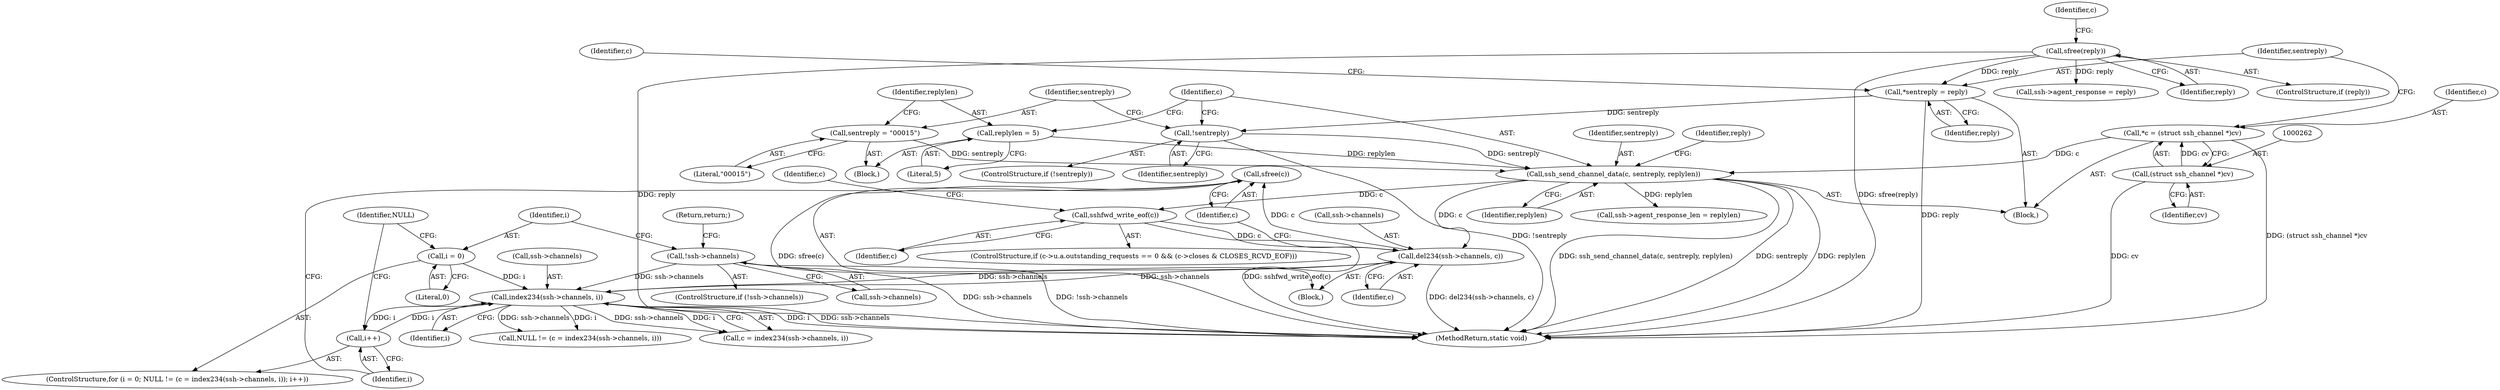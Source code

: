 digraph "1_tartarus_4ff22863d895cb7ebfced4cf923a012a614adaa8@API" {
"1000374" [label="(Call,sfree(c))"];
"1000369" [label="(Call,del234(ssh->channels, c))"];
"1000144" [label="(Call,index234(ssh->channels, i))"];
"1000131" [label="(Call,!ssh->channels)"];
"1000149" [label="(Call,i++)"];
"1000137" [label="(Call,i = 0)"];
"1000295" [label="(Call,ssh_send_channel_data(c, sentreply, replylen))"];
"1000259" [label="(Call,*c = (struct ssh_channel *)cv)"];
"1000261" [label="(Call,(struct ssh_channel *)cv)"];
"1000289" [label="(Call,sentreply = \"\0\0\0\1\5\")"];
"1000286" [label="(Call,!sentreply)"];
"1000265" [label="(Call,*sentreply = reply)"];
"1000301" [label="(Call,sfree(reply))"];
"1000292" [label="(Call,replylen = 5)"];
"1000319" [label="(Call,sshfwd_write_eof(c))"];
"1000294" [label="(Literal,5)"];
"1000288" [label="(Block,)"];
"1000299" [label="(ControlStructure,if (reply))"];
"1000267" [label="(Identifier,reply)"];
"1000289" [label="(Call,sentreply = \"\0\0\0\1\5\")"];
"1000137" [label="(Call,i = 0)"];
"1000265" [label="(Call,*sentreply = reply)"];
"1000285" [label="(ControlStructure,if (!sentreply))"];
"1000291" [label="(Literal,\"\0\0\0\1\5\")"];
"1000150" [label="(Identifier,i)"];
"1000141" [label="(Identifier,NULL)"];
"1000309" [label="(Identifier,c)"];
"1000295" [label="(Call,ssh_send_channel_data(c, sentreply, replylen))"];
"1000320" [label="(Identifier,c)"];
"1000296" [label="(Identifier,c)"];
"1000286" [label="(Call,!sentreply)"];
"1000257" [label="(Block,)"];
"1000198" [label="(Call,ssh->agent_response_len = replylen)"];
"1000142" [label="(Call,c = index234(ssh->channels, i))"];
"1000140" [label="(Call,NULL != (c = index234(ssh->channels, i)))"];
"1000292" [label="(Call,replylen = 5)"];
"1000261" [label="(Call,(struct ssh_channel *)cv)"];
"1000266" [label="(Identifier,sentreply)"];
"1000145" [label="(Call,ssh->channels)"];
"1000369" [label="(Call,del234(ssh->channels, c))"];
"1000272" [label="(Identifier,c)"];
"1000138" [label="(Identifier,i)"];
"1000144" [label="(Call,index234(ssh->channels, i))"];
"1000130" [label="(ControlStructure,if (!ssh->channels))"];
"1000259" [label="(Call,*c = (struct ssh_channel *)cv)"];
"1000374" [label="(Call,sfree(c))"];
"1000302" [label="(Identifier,reply)"];
"1000376" [label="(MethodReturn,static void)"];
"1000375" [label="(Identifier,c)"];
"1000370" [label="(Call,ssh->channels)"];
"1000301" [label="(Call,sfree(reply))"];
"1000135" [label="(Return,return;)"];
"1000290" [label="(Identifier,sentreply)"];
"1000139" [label="(Literal,0)"];
"1000260" [label="(Identifier,c)"];
"1000373" [label="(Identifier,c)"];
"1000319" [label="(Call,sshfwd_write_eof(c))"];
"1000298" [label="(Identifier,replylen)"];
"1000148" [label="(Identifier,i)"];
"1000149" [label="(Call,i++)"];
"1000297" [label="(Identifier,sentreply)"];
"1000300" [label="(Identifier,reply)"];
"1000293" [label="(Identifier,replylen)"];
"1000132" [label="(Call,ssh->channels)"];
"1000287" [label="(Identifier,sentreply)"];
"1000303" [label="(ControlStructure,if (c->u.a.outstanding_requests == 0 && (c->closes & CLOSES_RCVD_EOF)))"];
"1000325" [label="(Identifier,c)"];
"1000193" [label="(Call,ssh->agent_response = reply)"];
"1000131" [label="(Call,!ssh->channels)"];
"1000151" [label="(Block,)"];
"1000263" [label="(Identifier,cv)"];
"1000136" [label="(ControlStructure,for (i = 0; NULL != (c = index234(ssh->channels, i)); i++))"];
"1000374" -> "1000151"  [label="AST: "];
"1000374" -> "1000375"  [label="CFG: "];
"1000375" -> "1000374"  [label="AST: "];
"1000150" -> "1000374"  [label="CFG: "];
"1000374" -> "1000376"  [label="DDG: sfree(c)"];
"1000369" -> "1000374"  [label="DDG: c"];
"1000369" -> "1000151"  [label="AST: "];
"1000369" -> "1000373"  [label="CFG: "];
"1000370" -> "1000369"  [label="AST: "];
"1000373" -> "1000369"  [label="AST: "];
"1000375" -> "1000369"  [label="CFG: "];
"1000369" -> "1000376"  [label="DDG: del234(ssh->channels, c)"];
"1000369" -> "1000144"  [label="DDG: ssh->channels"];
"1000144" -> "1000369"  [label="DDG: ssh->channels"];
"1000295" -> "1000369"  [label="DDG: c"];
"1000319" -> "1000369"  [label="DDG: c"];
"1000144" -> "1000142"  [label="AST: "];
"1000144" -> "1000148"  [label="CFG: "];
"1000145" -> "1000144"  [label="AST: "];
"1000148" -> "1000144"  [label="AST: "];
"1000142" -> "1000144"  [label="CFG: "];
"1000144" -> "1000376"  [label="DDG: i"];
"1000144" -> "1000376"  [label="DDG: ssh->channels"];
"1000144" -> "1000140"  [label="DDG: ssh->channels"];
"1000144" -> "1000140"  [label="DDG: i"];
"1000144" -> "1000142"  [label="DDG: ssh->channels"];
"1000144" -> "1000142"  [label="DDG: i"];
"1000131" -> "1000144"  [label="DDG: ssh->channels"];
"1000149" -> "1000144"  [label="DDG: i"];
"1000137" -> "1000144"  [label="DDG: i"];
"1000144" -> "1000149"  [label="DDG: i"];
"1000131" -> "1000130"  [label="AST: "];
"1000131" -> "1000132"  [label="CFG: "];
"1000132" -> "1000131"  [label="AST: "];
"1000135" -> "1000131"  [label="CFG: "];
"1000138" -> "1000131"  [label="CFG: "];
"1000131" -> "1000376"  [label="DDG: ssh->channels"];
"1000131" -> "1000376"  [label="DDG: !ssh->channels"];
"1000149" -> "1000136"  [label="AST: "];
"1000149" -> "1000150"  [label="CFG: "];
"1000150" -> "1000149"  [label="AST: "];
"1000141" -> "1000149"  [label="CFG: "];
"1000137" -> "1000136"  [label="AST: "];
"1000137" -> "1000139"  [label="CFG: "];
"1000138" -> "1000137"  [label="AST: "];
"1000139" -> "1000137"  [label="AST: "];
"1000141" -> "1000137"  [label="CFG: "];
"1000295" -> "1000257"  [label="AST: "];
"1000295" -> "1000298"  [label="CFG: "];
"1000296" -> "1000295"  [label="AST: "];
"1000297" -> "1000295"  [label="AST: "];
"1000298" -> "1000295"  [label="AST: "];
"1000300" -> "1000295"  [label="CFG: "];
"1000295" -> "1000376"  [label="DDG: sentreply"];
"1000295" -> "1000376"  [label="DDG: replylen"];
"1000295" -> "1000376"  [label="DDG: ssh_send_channel_data(c, sentreply, replylen)"];
"1000295" -> "1000198"  [label="DDG: replylen"];
"1000259" -> "1000295"  [label="DDG: c"];
"1000289" -> "1000295"  [label="DDG: sentreply"];
"1000286" -> "1000295"  [label="DDG: sentreply"];
"1000292" -> "1000295"  [label="DDG: replylen"];
"1000295" -> "1000319"  [label="DDG: c"];
"1000259" -> "1000257"  [label="AST: "];
"1000259" -> "1000261"  [label="CFG: "];
"1000260" -> "1000259"  [label="AST: "];
"1000261" -> "1000259"  [label="AST: "];
"1000266" -> "1000259"  [label="CFG: "];
"1000259" -> "1000376"  [label="DDG: (struct ssh_channel *)cv"];
"1000261" -> "1000259"  [label="DDG: cv"];
"1000261" -> "1000263"  [label="CFG: "];
"1000262" -> "1000261"  [label="AST: "];
"1000263" -> "1000261"  [label="AST: "];
"1000261" -> "1000376"  [label="DDG: cv"];
"1000289" -> "1000288"  [label="AST: "];
"1000289" -> "1000291"  [label="CFG: "];
"1000290" -> "1000289"  [label="AST: "];
"1000291" -> "1000289"  [label="AST: "];
"1000293" -> "1000289"  [label="CFG: "];
"1000286" -> "1000285"  [label="AST: "];
"1000286" -> "1000287"  [label="CFG: "];
"1000287" -> "1000286"  [label="AST: "];
"1000290" -> "1000286"  [label="CFG: "];
"1000296" -> "1000286"  [label="CFG: "];
"1000286" -> "1000376"  [label="DDG: !sentreply"];
"1000265" -> "1000286"  [label="DDG: sentreply"];
"1000265" -> "1000257"  [label="AST: "];
"1000265" -> "1000267"  [label="CFG: "];
"1000266" -> "1000265"  [label="AST: "];
"1000267" -> "1000265"  [label="AST: "];
"1000272" -> "1000265"  [label="CFG: "];
"1000265" -> "1000376"  [label="DDG: reply"];
"1000301" -> "1000265"  [label="DDG: reply"];
"1000301" -> "1000299"  [label="AST: "];
"1000301" -> "1000302"  [label="CFG: "];
"1000302" -> "1000301"  [label="AST: "];
"1000309" -> "1000301"  [label="CFG: "];
"1000301" -> "1000376"  [label="DDG: sfree(reply)"];
"1000301" -> "1000376"  [label="DDG: reply"];
"1000301" -> "1000193"  [label="DDG: reply"];
"1000292" -> "1000288"  [label="AST: "];
"1000292" -> "1000294"  [label="CFG: "];
"1000293" -> "1000292"  [label="AST: "];
"1000294" -> "1000292"  [label="AST: "];
"1000296" -> "1000292"  [label="CFG: "];
"1000319" -> "1000303"  [label="AST: "];
"1000319" -> "1000320"  [label="CFG: "];
"1000320" -> "1000319"  [label="AST: "];
"1000325" -> "1000319"  [label="CFG: "];
"1000319" -> "1000376"  [label="DDG: sshfwd_write_eof(c)"];
}

